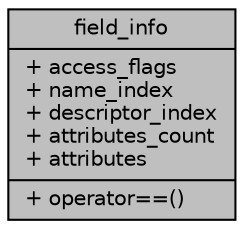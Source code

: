 digraph "field_info"
{
  bgcolor="transparent";
  edge [fontname="Helvetica",fontsize="10",labelfontname="Helvetica",labelfontsize="10"];
  node [fontname="Helvetica",fontsize="10",shape=record];
  Node1 [label="{field_info\n|+ access_flags\l+ name_index\l+ descriptor_index\l+ attributes_count\l+ attributes\l|+ operator==()\l}",height=0.2,width=0.4,color="black", fillcolor="grey75", style="filled", fontcolor="black"];
}
